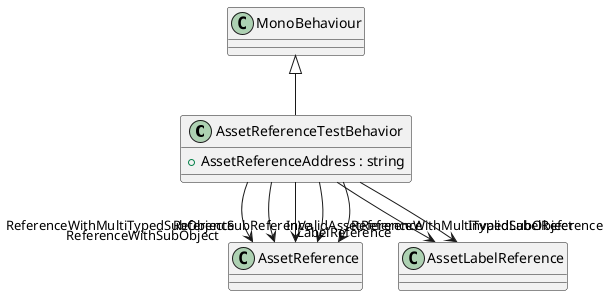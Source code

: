 @startuml
class AssetReferenceTestBehavior {
    + AssetReferenceAddress : string
}
MonoBehaviour <|-- AssetReferenceTestBehavior
AssetReferenceTestBehavior --> "Reference" AssetReference
AssetReferenceTestBehavior --> "InValidAssetReference" AssetReference
AssetReferenceTestBehavior --> "ReferenceWithSubObject" AssetReference
AssetReferenceTestBehavior --> "ReferenceWithMultiTypedSubObject" AssetReference
AssetReferenceTestBehavior --> "ReferenceWithMultiTypedSubObjectSubReference" AssetReference
AssetReferenceTestBehavior --> "LabelReference" AssetLabelReference
AssetReferenceTestBehavior --> "InvalidLabelReference" AssetLabelReference
@enduml
